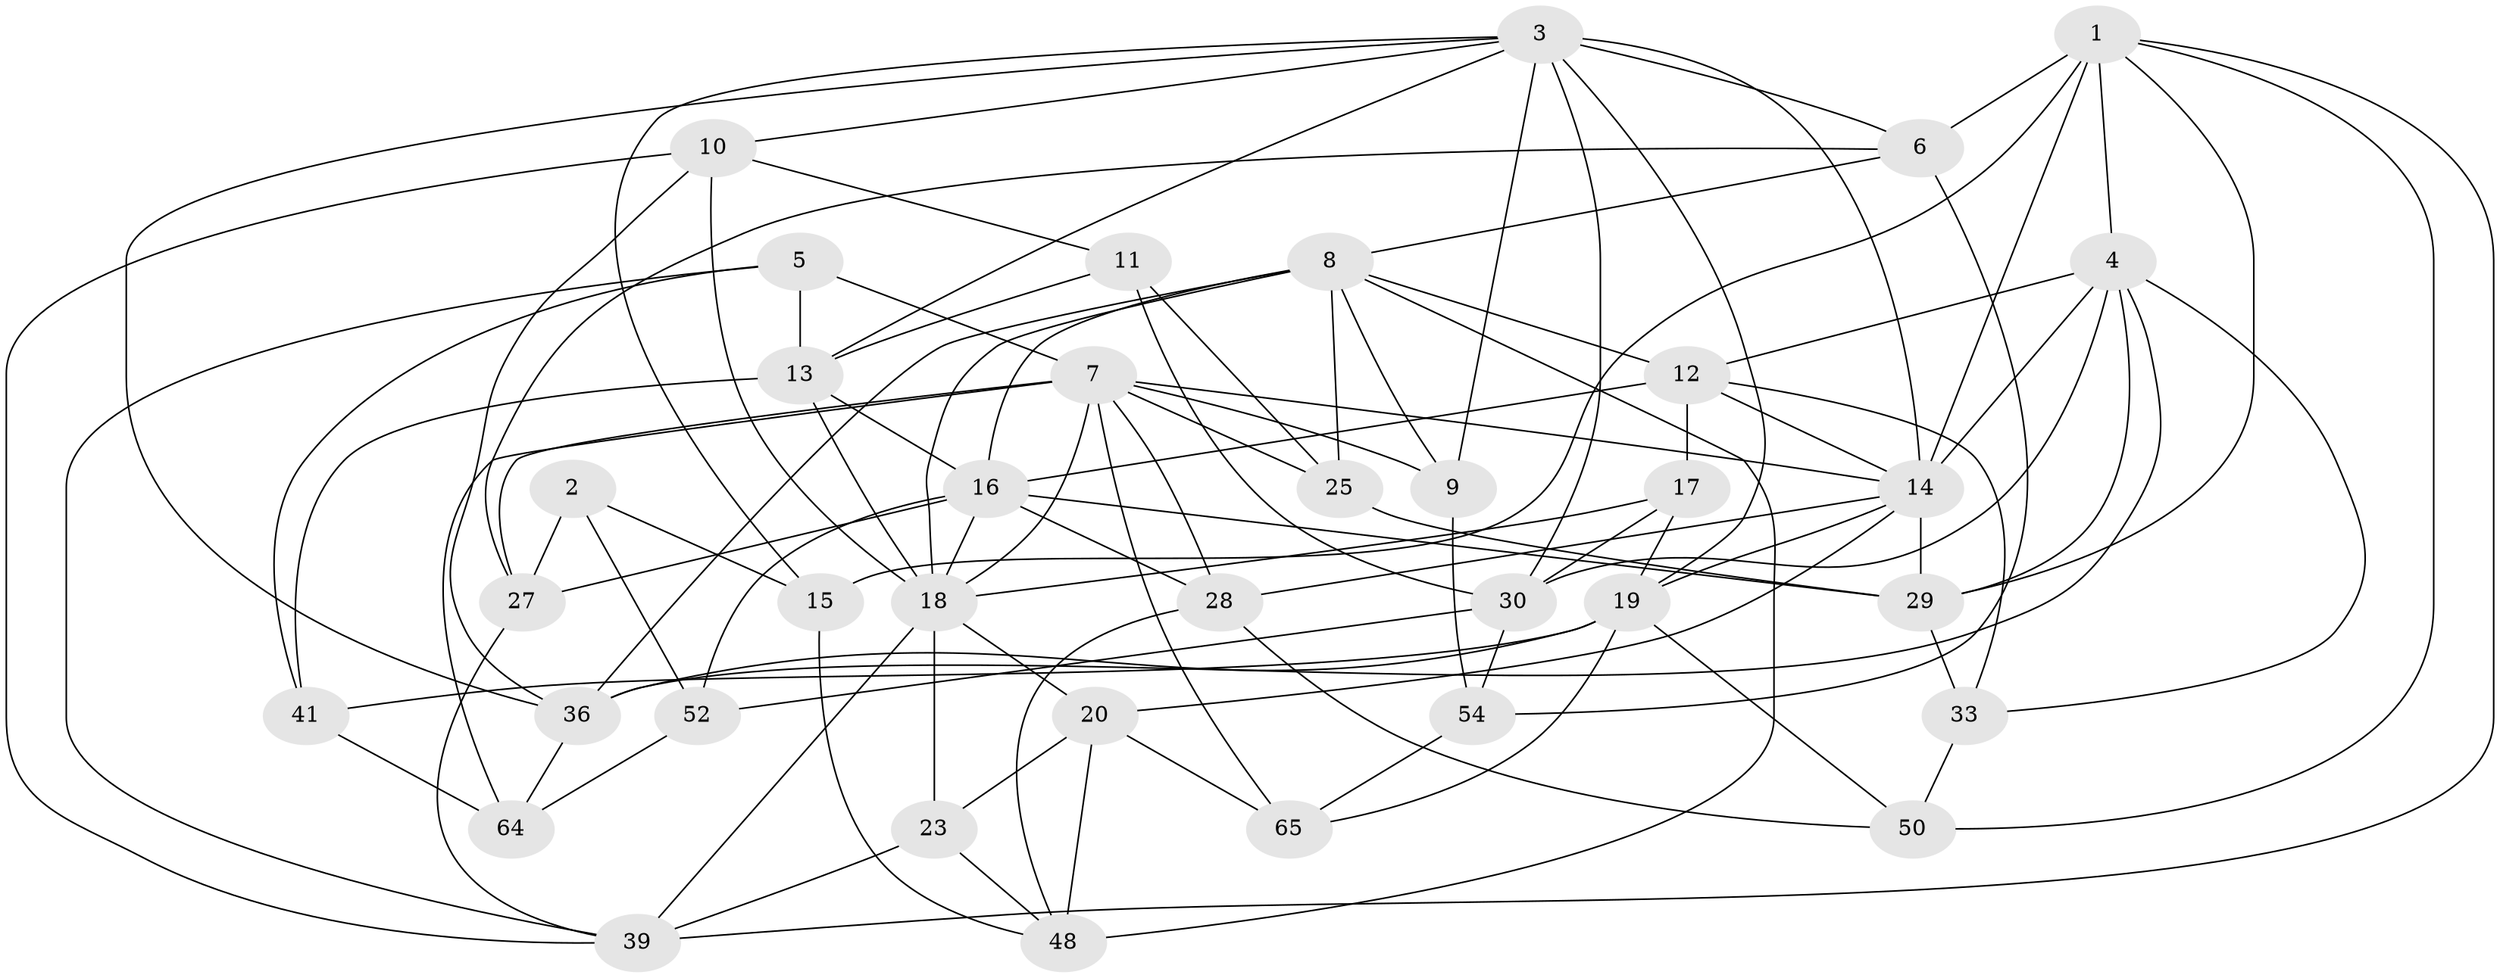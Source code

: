 // original degree distribution, {4: 1.0}
// Generated by graph-tools (version 1.1) at 2025/16/03/09/25 04:16:23]
// undirected, 36 vertices, 99 edges
graph export_dot {
graph [start="1"]
  node [color=gray90,style=filled];
  1 [super="+32"];
  2;
  3 [super="+37+70"];
  4 [super="+69+68"];
  5;
  6 [super="+58"];
  7 [super="+59+66+51"];
  8 [super="+55+31"];
  9;
  10 [super="+24"];
  11;
  12 [super="+71+21"];
  13 [super="+47"];
  14 [super="+40+34+38"];
  15;
  16 [super="+42"];
  17;
  18 [super="+35+22+57"];
  19 [super="+26+46"];
  20 [super="+43"];
  23 [super="+63"];
  25;
  27 [super="+60"];
  28 [super="+45"];
  29 [super="+53"];
  30 [super="+62"];
  33;
  36 [super="+61"];
  39 [super="+72"];
  41;
  48 [super="+67"];
  50;
  52;
  54;
  64;
  65;
  1 -- 50;
  1 -- 14;
  1 -- 6 [weight=2];
  1 -- 29;
  1 -- 15;
  1 -- 39;
  1 -- 4;
  2 -- 52;
  2 -- 15;
  2 -- 27 [weight=2];
  3 -- 10;
  3 -- 36;
  3 -- 19 [weight=2];
  3 -- 6;
  3 -- 14;
  3 -- 15;
  3 -- 9;
  3 -- 13;
  3 -- 30;
  4 -- 30;
  4 -- 12;
  4 -- 29;
  4 -- 14 [weight=2];
  4 -- 36;
  4 -- 33;
  5 -- 13;
  5 -- 41;
  5 -- 7;
  5 -- 39;
  6 -- 27;
  6 -- 54;
  6 -- 8;
  7 -- 25;
  7 -- 27;
  7 -- 14;
  7 -- 64;
  7 -- 18;
  7 -- 28 [weight=2];
  7 -- 65;
  7 -- 9;
  8 -- 18;
  8 -- 9;
  8 -- 25;
  8 -- 16;
  8 -- 48;
  8 -- 36;
  8 -- 12;
  9 -- 54;
  10 -- 39;
  10 -- 11;
  10 -- 36;
  10 -- 18 [weight=2];
  11 -- 13;
  11 -- 25;
  11 -- 30;
  12 -- 16;
  12 -- 33;
  12 -- 17;
  12 -- 14;
  13 -- 16;
  13 -- 41;
  13 -- 18;
  14 -- 29;
  14 -- 20;
  14 -- 28;
  14 -- 19;
  15 -- 48;
  16 -- 18;
  16 -- 52;
  16 -- 27;
  16 -- 28;
  16 -- 29;
  17 -- 18;
  17 -- 19;
  17 -- 30;
  18 -- 23 [weight=3];
  18 -- 20;
  18 -- 39;
  19 -- 50;
  19 -- 36;
  19 -- 65;
  19 -- 41;
  20 -- 48 [weight=2];
  20 -- 23;
  20 -- 65;
  23 -- 39;
  23 -- 48;
  25 -- 29;
  27 -- 39;
  28 -- 50;
  28 -- 48;
  29 -- 33;
  30 -- 52;
  30 -- 54;
  33 -- 50;
  36 -- 64;
  41 -- 64;
  52 -- 64;
  54 -- 65;
}
